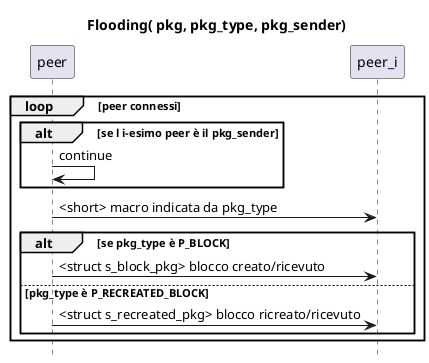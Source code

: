 @startuml
hide footbox
title Flooding( pkg, pkg_type, pkg_sender)
participant peer
participant peer_i

loop peer connessi
  alt se l i-esimo peer è il pkg_sender
    peer -> peer: continue
  end
  peer -> peer_i: <short> macro indicata da pkg_type
  alt se pkg_type è P_BLOCK
    peer -> peer_i: <struct s_block_pkg> blocco creato/ricevuto
  else pkg_type è P_RECREATED_BLOCK
    peer -> peer_i: <struct s_recreated_pkg> blocco ricreato/ricevuto
  end
end

@enduml
